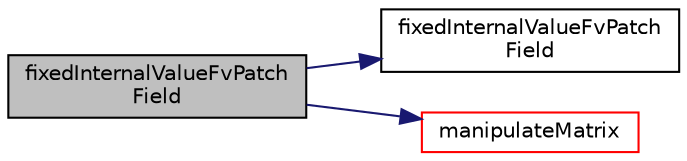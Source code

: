 digraph "fixedInternalValueFvPatchField"
{
  bgcolor="transparent";
  edge [fontname="Helvetica",fontsize="10",labelfontname="Helvetica",labelfontsize="10"];
  node [fontname="Helvetica",fontsize="10",shape=record];
  rankdir="LR";
  Node4 [label="fixedInternalValueFvPatch\lField",height=0.2,width=0.4,color="black", fillcolor="grey75", style="filled", fontcolor="black"];
  Node4 -> Node5 [color="midnightblue",fontsize="10",style="solid",fontname="Helvetica"];
  Node5 [label="fixedInternalValueFvPatch\lField",height=0.2,width=0.4,color="black",URL="$a22897.html#a75efae32fddda8623999d88835277070",tooltip="Construct from patch and internal field. "];
  Node4 -> Node6 [color="midnightblue",fontsize="10",style="solid",fontname="Helvetica"];
  Node6 [label="manipulateMatrix",height=0.2,width=0.4,color="red",URL="$a22897.html#a918a7a9b6883ae2da430decb238332e0",tooltip="Manipulate a matrix. "];
}
